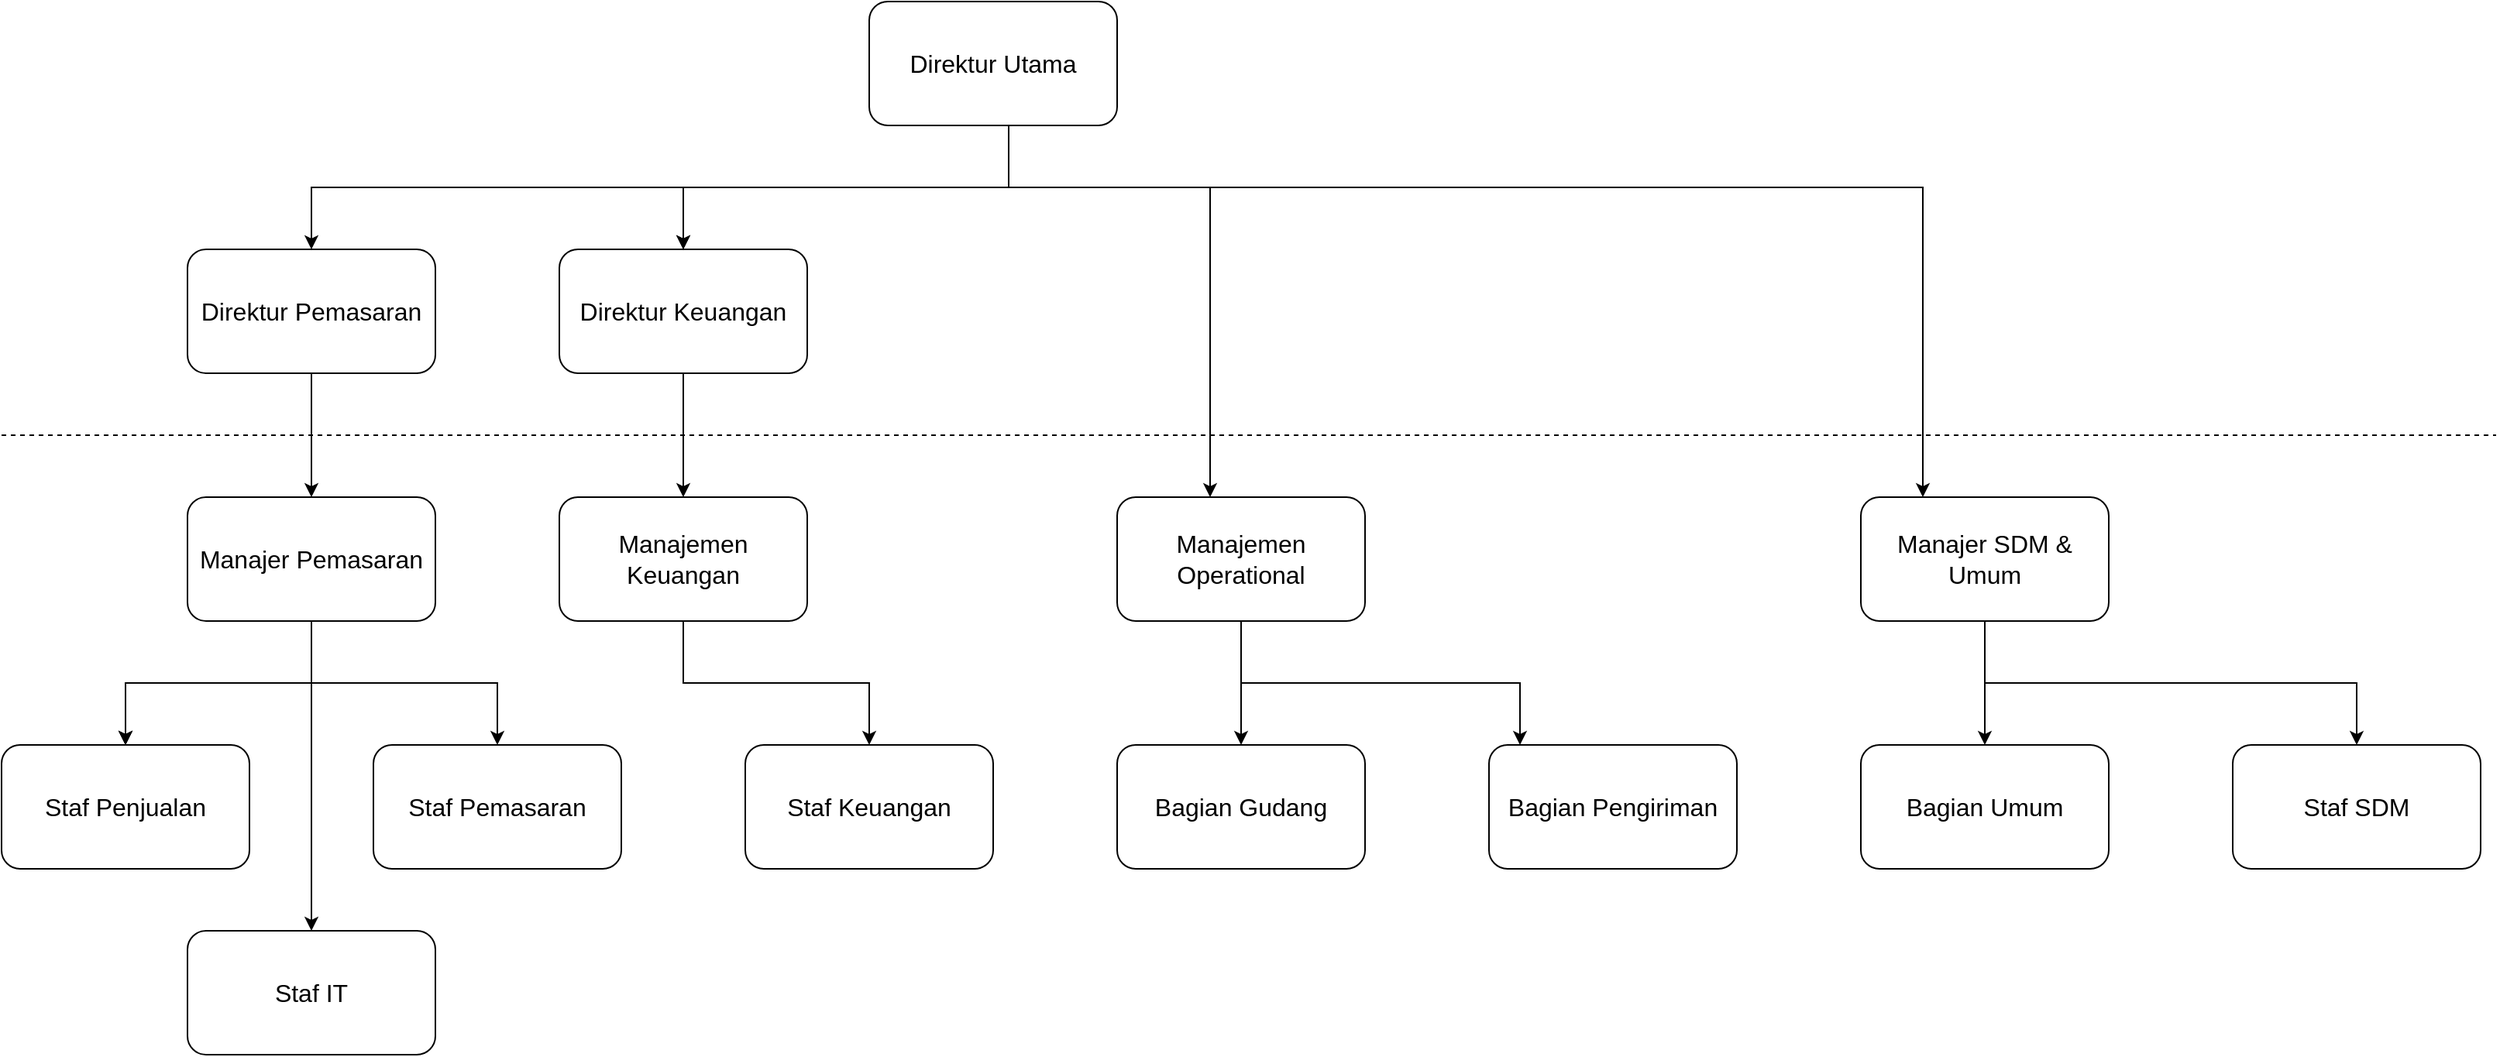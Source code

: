 <mxfile version="24.4.4" type="github">
  <diagram name="Page-1" id="exkaV0_K3e5TsBOGJDA7">
    <mxGraphModel dx="1764" dy="991" grid="1" gridSize="10" guides="1" tooltips="1" connect="1" arrows="1" fold="1" page="1" pageScale="1" pageWidth="850" pageHeight="1100" math="0" shadow="0">
      <root>
        <mxCell id="0" />
        <mxCell id="1" parent="0" />
        <mxCell id="FFYidb9wmgaieHD7aF0S-3" value="" style="edgeStyle=orthogonalEdgeStyle;rounded=0;orthogonalLoop=1;jettySize=auto;html=1;fontSize=16;" edge="1" parent="1" source="FFYidb9wmgaieHD7aF0S-1" target="FFYidb9wmgaieHD7aF0S-2">
          <mxGeometry relative="1" as="geometry">
            <Array as="points">
              <mxPoint x="650" y="160" />
              <mxPoint x="440" y="160" />
            </Array>
          </mxGeometry>
        </mxCell>
        <mxCell id="FFYidb9wmgaieHD7aF0S-4" value="" style="edgeStyle=orthogonalEdgeStyle;rounded=0;orthogonalLoop=1;jettySize=auto;html=1;fontSize=16;" edge="1" parent="1" source="FFYidb9wmgaieHD7aF0S-1" target="FFYidb9wmgaieHD7aF0S-2">
          <mxGeometry relative="1" as="geometry">
            <Array as="points">
              <mxPoint x="650" y="160" />
              <mxPoint x="440" y="160" />
            </Array>
          </mxGeometry>
        </mxCell>
        <mxCell id="FFYidb9wmgaieHD7aF0S-6" value="" style="edgeStyle=orthogonalEdgeStyle;rounded=0;orthogonalLoop=1;jettySize=auto;html=1;exitX=0.5;exitY=1;exitDx=0;exitDy=0;fontSize=16;" edge="1" parent="1" source="FFYidb9wmgaieHD7aF0S-1" target="FFYidb9wmgaieHD7aF0S-5">
          <mxGeometry relative="1" as="geometry">
            <Array as="points">
              <mxPoint x="650" y="120" />
              <mxPoint x="650" y="160" />
              <mxPoint x="200" y="160" />
            </Array>
          </mxGeometry>
        </mxCell>
        <mxCell id="FFYidb9wmgaieHD7aF0S-23" value="" style="edgeStyle=orthogonalEdgeStyle;rounded=0;orthogonalLoop=1;jettySize=auto;html=1;fontSize=16;" edge="1" parent="1" source="FFYidb9wmgaieHD7aF0S-1" target="FFYidb9wmgaieHD7aF0S-22">
          <mxGeometry relative="1" as="geometry">
            <Array as="points">
              <mxPoint x="650" y="160" />
              <mxPoint x="780" y="160" />
            </Array>
          </mxGeometry>
        </mxCell>
        <mxCell id="FFYidb9wmgaieHD7aF0S-29" value="" style="edgeStyle=orthogonalEdgeStyle;rounded=0;orthogonalLoop=1;jettySize=auto;html=1;fontSize=16;" edge="1" parent="1" source="FFYidb9wmgaieHD7aF0S-1" target="FFYidb9wmgaieHD7aF0S-28">
          <mxGeometry relative="1" as="geometry">
            <Array as="points">
              <mxPoint x="650" y="160" />
              <mxPoint x="1240" y="160" />
            </Array>
          </mxGeometry>
        </mxCell>
        <mxCell id="FFYidb9wmgaieHD7aF0S-1" value="Direktur Utama" style="rounded=1;whiteSpace=wrap;html=1;fontSize=16;" vertex="1" parent="1">
          <mxGeometry x="560" y="40" width="160" height="80" as="geometry" />
        </mxCell>
        <mxCell id="FFYidb9wmgaieHD7aF0S-19" value="" style="edgeStyle=orthogonalEdgeStyle;rounded=0;orthogonalLoop=1;jettySize=auto;html=1;fontSize=16;" edge="1" parent="1" source="FFYidb9wmgaieHD7aF0S-2" target="FFYidb9wmgaieHD7aF0S-18">
          <mxGeometry relative="1" as="geometry" />
        </mxCell>
        <mxCell id="FFYidb9wmgaieHD7aF0S-2" value="Direktur Keuangan" style="rounded=1;whiteSpace=wrap;html=1;fontSize=16;" vertex="1" parent="1">
          <mxGeometry x="360" y="200" width="160" height="80" as="geometry" />
        </mxCell>
        <mxCell id="FFYidb9wmgaieHD7aF0S-9" value="" style="edgeStyle=orthogonalEdgeStyle;rounded=0;orthogonalLoop=1;jettySize=auto;html=1;fontSize=16;" edge="1" parent="1" source="FFYidb9wmgaieHD7aF0S-5" target="FFYidb9wmgaieHD7aF0S-8">
          <mxGeometry relative="1" as="geometry" />
        </mxCell>
        <mxCell id="FFYidb9wmgaieHD7aF0S-5" value="Direktur Pemasaran" style="rounded=1;whiteSpace=wrap;html=1;fontSize=16;" vertex="1" parent="1">
          <mxGeometry x="120" y="200" width="160" height="80" as="geometry" />
        </mxCell>
        <mxCell id="FFYidb9wmgaieHD7aF0S-11" value="" style="edgeStyle=orthogonalEdgeStyle;rounded=0;orthogonalLoop=1;jettySize=auto;html=1;fontSize=16;" edge="1" parent="1" source="FFYidb9wmgaieHD7aF0S-8" target="FFYidb9wmgaieHD7aF0S-10">
          <mxGeometry relative="1" as="geometry" />
        </mxCell>
        <mxCell id="FFYidb9wmgaieHD7aF0S-12" value="" style="edgeStyle=orthogonalEdgeStyle;rounded=0;orthogonalLoop=1;jettySize=auto;html=1;fontSize=16;" edge="1" parent="1" source="FFYidb9wmgaieHD7aF0S-8" target="FFYidb9wmgaieHD7aF0S-10">
          <mxGeometry relative="1" as="geometry" />
        </mxCell>
        <mxCell id="FFYidb9wmgaieHD7aF0S-13" value="" style="edgeStyle=orthogonalEdgeStyle;rounded=0;orthogonalLoop=1;jettySize=auto;html=1;fontSize=16;" edge="1" parent="1" source="FFYidb9wmgaieHD7aF0S-8" target="FFYidb9wmgaieHD7aF0S-10">
          <mxGeometry relative="1" as="geometry" />
        </mxCell>
        <mxCell id="FFYidb9wmgaieHD7aF0S-15" value="" style="edgeStyle=orthogonalEdgeStyle;rounded=0;orthogonalLoop=1;jettySize=auto;html=1;fontSize=16;" edge="1" parent="1" source="FFYidb9wmgaieHD7aF0S-8" target="FFYidb9wmgaieHD7aF0S-14">
          <mxGeometry relative="1" as="geometry" />
        </mxCell>
        <mxCell id="FFYidb9wmgaieHD7aF0S-17" value="" style="edgeStyle=orthogonalEdgeStyle;rounded=0;orthogonalLoop=1;jettySize=auto;html=1;fontSize=16;" edge="1" parent="1" source="FFYidb9wmgaieHD7aF0S-8" target="FFYidb9wmgaieHD7aF0S-16">
          <mxGeometry relative="1" as="geometry">
            <Array as="points">
              <mxPoint x="200" y="540" />
              <mxPoint x="200" y="540" />
            </Array>
          </mxGeometry>
        </mxCell>
        <mxCell id="FFYidb9wmgaieHD7aF0S-8" value="Manajer Pemasaran" style="rounded=1;whiteSpace=wrap;html=1;fontSize=16;" vertex="1" parent="1">
          <mxGeometry x="120" y="360" width="160" height="80" as="geometry" />
        </mxCell>
        <mxCell id="FFYidb9wmgaieHD7aF0S-10" value="Staf Penjualan" style="rounded=1;whiteSpace=wrap;html=1;fontSize=16;" vertex="1" parent="1">
          <mxGeometry y="520" width="160" height="80" as="geometry" />
        </mxCell>
        <mxCell id="FFYidb9wmgaieHD7aF0S-14" value="Staf Pemasaran" style="rounded=1;whiteSpace=wrap;html=1;fontSize=16;" vertex="1" parent="1">
          <mxGeometry x="240" y="520" width="160" height="80" as="geometry" />
        </mxCell>
        <mxCell id="FFYidb9wmgaieHD7aF0S-16" value="Staf IT" style="rounded=1;whiteSpace=wrap;html=1;fontSize=16;" vertex="1" parent="1">
          <mxGeometry x="120" y="640" width="160" height="80" as="geometry" />
        </mxCell>
        <mxCell id="FFYidb9wmgaieHD7aF0S-21" value="" style="edgeStyle=orthogonalEdgeStyle;rounded=0;orthogonalLoop=1;jettySize=auto;html=1;fontSize=16;" edge="1" parent="1" source="FFYidb9wmgaieHD7aF0S-18" target="FFYidb9wmgaieHD7aF0S-20">
          <mxGeometry relative="1" as="geometry" />
        </mxCell>
        <mxCell id="FFYidb9wmgaieHD7aF0S-18" value="Manajemen Keuangan" style="rounded=1;whiteSpace=wrap;html=1;fontSize=16;" vertex="1" parent="1">
          <mxGeometry x="360" y="360" width="160" height="80" as="geometry" />
        </mxCell>
        <mxCell id="FFYidb9wmgaieHD7aF0S-20" value="Staf Keuangan" style="rounded=1;whiteSpace=wrap;html=1;fontSize=16;" vertex="1" parent="1">
          <mxGeometry x="480" y="520" width="160" height="80" as="geometry" />
        </mxCell>
        <mxCell id="FFYidb9wmgaieHD7aF0S-25" value="" style="edgeStyle=orthogonalEdgeStyle;rounded=0;orthogonalLoop=1;jettySize=auto;html=1;fontSize=16;" edge="1" parent="1" source="FFYidb9wmgaieHD7aF0S-22" target="FFYidb9wmgaieHD7aF0S-24">
          <mxGeometry relative="1" as="geometry" />
        </mxCell>
        <mxCell id="FFYidb9wmgaieHD7aF0S-27" value="" style="edgeStyle=orthogonalEdgeStyle;rounded=0;orthogonalLoop=1;jettySize=auto;html=1;fontSize=16;" edge="1" parent="1" source="FFYidb9wmgaieHD7aF0S-22" target="FFYidb9wmgaieHD7aF0S-26">
          <mxGeometry relative="1" as="geometry">
            <Array as="points">
              <mxPoint x="800" y="480" />
              <mxPoint x="980" y="480" />
            </Array>
          </mxGeometry>
        </mxCell>
        <mxCell id="FFYidb9wmgaieHD7aF0S-22" value="Manajemen Operational" style="rounded=1;whiteSpace=wrap;html=1;fontSize=16;" vertex="1" parent="1">
          <mxGeometry x="720" y="360" width="160" height="80" as="geometry" />
        </mxCell>
        <mxCell id="FFYidb9wmgaieHD7aF0S-24" value="Bagian Gudang" style="rounded=1;whiteSpace=wrap;html=1;fontSize=16;" vertex="1" parent="1">
          <mxGeometry x="720" y="520" width="160" height="80" as="geometry" />
        </mxCell>
        <mxCell id="FFYidb9wmgaieHD7aF0S-26" value="Bagian Pengiriman" style="rounded=1;whiteSpace=wrap;html=1;fontSize=16;" vertex="1" parent="1">
          <mxGeometry x="960" y="520" width="160" height="80" as="geometry" />
        </mxCell>
        <mxCell id="FFYidb9wmgaieHD7aF0S-31" value="" style="edgeStyle=orthogonalEdgeStyle;rounded=0;orthogonalLoop=1;jettySize=auto;html=1;fontSize=16;" edge="1" parent="1" source="FFYidb9wmgaieHD7aF0S-28" target="FFYidb9wmgaieHD7aF0S-30">
          <mxGeometry relative="1" as="geometry" />
        </mxCell>
        <mxCell id="FFYidb9wmgaieHD7aF0S-33" value="" style="edgeStyle=orthogonalEdgeStyle;rounded=0;orthogonalLoop=1;jettySize=auto;html=1;fontSize=16;" edge="1" parent="1" source="FFYidb9wmgaieHD7aF0S-28" target="FFYidb9wmgaieHD7aF0S-32">
          <mxGeometry relative="1" as="geometry">
            <Array as="points">
              <mxPoint x="1280" y="480" />
              <mxPoint x="1520" y="480" />
            </Array>
          </mxGeometry>
        </mxCell>
        <mxCell id="FFYidb9wmgaieHD7aF0S-28" value="Manajer SDM &amp;amp; Umum" style="rounded=1;whiteSpace=wrap;html=1;fontSize=16;" vertex="1" parent="1">
          <mxGeometry x="1200" y="360" width="160" height="80" as="geometry" />
        </mxCell>
        <mxCell id="FFYidb9wmgaieHD7aF0S-30" value="Bagian Umum" style="rounded=1;whiteSpace=wrap;html=1;fontSize=16;" vertex="1" parent="1">
          <mxGeometry x="1200" y="520" width="160" height="80" as="geometry" />
        </mxCell>
        <mxCell id="FFYidb9wmgaieHD7aF0S-32" value="Staf SDM" style="rounded=1;whiteSpace=wrap;html=1;fontSize=16;" vertex="1" parent="1">
          <mxGeometry x="1440" y="520" width="160" height="80" as="geometry" />
        </mxCell>
        <mxCell id="FFYidb9wmgaieHD7aF0S-34" value="" style="endArrow=none;dashed=1;html=1;rounded=0;fontSize=16;" edge="1" parent="1">
          <mxGeometry width="50" height="50" relative="1" as="geometry">
            <mxPoint y="320" as="sourcePoint" />
            <mxPoint x="1610" y="320" as="targetPoint" />
          </mxGeometry>
        </mxCell>
      </root>
    </mxGraphModel>
  </diagram>
</mxfile>
